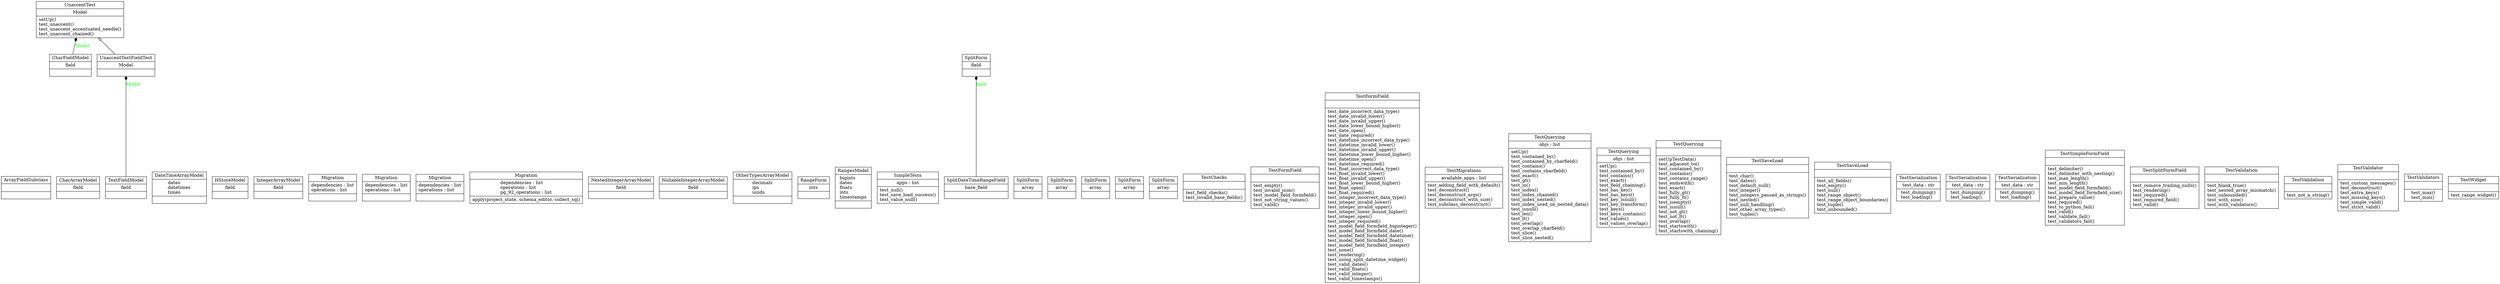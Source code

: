 digraph "classes_41" {
rankdir=BT
charset="utf-8"
"postgres_tests.models.ArrayFieldSubclass" [color="black", fontcolor="black", label=<{ArrayFieldSubclass|<br ALIGN="LEFT"/>|}>, shape="record", style="solid"];
"postgres_tests.models.CharArrayModel" [color="black", fontcolor="black", label=<{CharArrayModel|field<br ALIGN="LEFT"/>|}>, shape="record", style="solid"];
"postgres_tests.models.CharFieldModel" [color="black", fontcolor="black", label=<{CharFieldModel|field<br ALIGN="LEFT"/>|}>, shape="record", style="solid"];
"postgres_tests.models.DateTimeArrayModel" [color="black", fontcolor="black", label=<{DateTimeArrayModel|dates<br ALIGN="LEFT"/>datetimes<br ALIGN="LEFT"/>times<br ALIGN="LEFT"/>|}>, shape="record", style="solid"];
"postgres_tests.models.HStoreModel" [color="black", fontcolor="black", label=<{HStoreModel|field<br ALIGN="LEFT"/>|}>, shape="record", style="solid"];
"postgres_tests.models.IntegerArrayModel" [color="black", fontcolor="black", label=<{IntegerArrayModel|field<br ALIGN="LEFT"/>|}>, shape="record", style="solid"];
"postgres_tests.array_default_migrations.0001_initial.Migration" [color="black", fontcolor="black", label=<{Migration|dependencies : list<br ALIGN="LEFT"/>operations : list<br ALIGN="LEFT"/>|}>, shape="record", style="solid"];
"postgres_tests.array_default_migrations.0002_integerarraymodel_field_2.Migration" [color="black", fontcolor="black", label=<{Migration|dependencies : list<br ALIGN="LEFT"/>operations : list<br ALIGN="LEFT"/>|}>, shape="record", style="solid"];
"postgres_tests.migrations.0001_setup_extensions.Migration" [color="black", fontcolor="black", label=<{Migration|dependencies : list<br ALIGN="LEFT"/>operations : list<br ALIGN="LEFT"/>|}>, shape="record", style="solid"];
"postgres_tests.migrations.0002_create_test_models.Migration" [color="black", fontcolor="black", label=<{Migration|dependencies : list<br ALIGN="LEFT"/>operations : list<br ALIGN="LEFT"/>pg_92_operations : list<br ALIGN="LEFT"/>|apply(project_state, schema_editor, collect_sql)<br ALIGN="LEFT"/>}>, shape="record", style="solid"];
"postgres_tests.models.NestedIntegerArrayModel" [color="black", fontcolor="black", label=<{NestedIntegerArrayModel|field<br ALIGN="LEFT"/>|}>, shape="record", style="solid"];
"postgres_tests.models.NullableIntegerArrayModel" [color="black", fontcolor="black", label=<{NullableIntegerArrayModel|field<br ALIGN="LEFT"/>|}>, shape="record", style="solid"];
"postgres_tests.models.OtherTypesArrayModel" [color="black", fontcolor="black", label=<{OtherTypesArrayModel|decimals<br ALIGN="LEFT"/>ips<br ALIGN="LEFT"/>uuids<br ALIGN="LEFT"/>|}>, shape="record", style="solid"];
"postgres_tests.test_ranges.TestFormField.test_rendering.RangeForm" [color="black", fontcolor="black", label=<{RangeForm|ints<br ALIGN="LEFT"/>|}>, shape="record", style="solid"];
"postgres_tests.models.RangesModel" [color="black", fontcolor="black", label=<{RangesModel|bigints<br ALIGN="LEFT"/>dates<br ALIGN="LEFT"/>floats<br ALIGN="LEFT"/>ints<br ALIGN="LEFT"/>timestamps<br ALIGN="LEFT"/>|}>, shape="record", style="solid"];
"postgres_tests.test_hstore.SimpleTests" [color="black", fontcolor="black", label=<{SimpleTests|apps : list<br ALIGN="LEFT"/>|test_null()<br ALIGN="LEFT"/>test_save_load_success()<br ALIGN="LEFT"/>test_value_null()<br ALIGN="LEFT"/>}>, shape="record", style="solid"];
"postgres_tests.test_ranges.TestFormField.test_using_split_datetime_widget.SplitDateTimeRangeField" [color="black", fontcolor="black", label=<{SplitDateTimeRangeField|base_field<br ALIGN="LEFT"/>|}>, shape="record", style="solid"];
"postgres_tests.test_array.TestSplitFormField.test_valid.SplitForm" [color="black", fontcolor="black", label=<{SplitForm|array<br ALIGN="LEFT"/>|}>, shape="record", style="solid"];
"postgres_tests.test_array.TestSplitFormField.test_required.SplitForm" [color="black", fontcolor="black", label=<{SplitForm|array<br ALIGN="LEFT"/>|}>, shape="record", style="solid"];
"postgres_tests.test_array.TestSplitFormField.test_remove_trailing_nulls.SplitForm" [color="black", fontcolor="black", label=<{SplitForm|array<br ALIGN="LEFT"/>|}>, shape="record", style="solid"];
"postgres_tests.test_array.TestSplitFormField.test_required_field.SplitForm" [color="black", fontcolor="black", label=<{SplitForm|array<br ALIGN="LEFT"/>|}>, shape="record", style="solid"];
"postgres_tests.test_array.TestSplitFormField.test_rendering.SplitForm" [color="black", fontcolor="black", label=<{SplitForm|array<br ALIGN="LEFT"/>|}>, shape="record", style="solid"];
"postgres_tests.test_ranges.TestFormField.test_using_split_datetime_widget.SplitForm" [color="black", fontcolor="black", label=<{SplitForm|field<br ALIGN="LEFT"/>|}>, shape="record", style="solid"];
"postgres_tests.test_array.TestChecks" [color="black", fontcolor="black", label=<{TestChecks|<br ALIGN="LEFT"/>|test_field_checks()<br ALIGN="LEFT"/>test_invalid_base_fields()<br ALIGN="LEFT"/>}>, shape="record", style="solid"];
"postgres_tests.test_hstore.TestFormField" [color="black", fontcolor="black", label=<{TestFormField|<br ALIGN="LEFT"/>|test_empty()<br ALIGN="LEFT"/>test_invalid_json()<br ALIGN="LEFT"/>test_model_field_formfield()<br ALIGN="LEFT"/>test_not_string_values()<br ALIGN="LEFT"/>test_valid()<br ALIGN="LEFT"/>}>, shape="record", style="solid"];
"postgres_tests.test_ranges.TestFormField" [color="black", fontcolor="black", label=<{TestFormField|<br ALIGN="LEFT"/>|test_date_incorrect_data_type()<br ALIGN="LEFT"/>test_date_invalid_lower()<br ALIGN="LEFT"/>test_date_invalid_upper()<br ALIGN="LEFT"/>test_date_lower_bound_higher()<br ALIGN="LEFT"/>test_date_open()<br ALIGN="LEFT"/>test_date_required()<br ALIGN="LEFT"/>test_datetime_incorrect_data_type()<br ALIGN="LEFT"/>test_datetime_invalid_lower()<br ALIGN="LEFT"/>test_datetime_invalid_upper()<br ALIGN="LEFT"/>test_datetime_lower_bound_higher()<br ALIGN="LEFT"/>test_datetime_open()<br ALIGN="LEFT"/>test_datetime_required()<br ALIGN="LEFT"/>test_float_incorrect_data_type()<br ALIGN="LEFT"/>test_float_invalid_lower()<br ALIGN="LEFT"/>test_float_invalid_upper()<br ALIGN="LEFT"/>test_float_lower_bound_higher()<br ALIGN="LEFT"/>test_float_open()<br ALIGN="LEFT"/>test_float_required()<br ALIGN="LEFT"/>test_integer_incorrect_data_type()<br ALIGN="LEFT"/>test_integer_invalid_lower()<br ALIGN="LEFT"/>test_integer_invalid_upper()<br ALIGN="LEFT"/>test_integer_lower_bound_higher()<br ALIGN="LEFT"/>test_integer_open()<br ALIGN="LEFT"/>test_integer_required()<br ALIGN="LEFT"/>test_model_field_formfield_biginteger()<br ALIGN="LEFT"/>test_model_field_formfield_date()<br ALIGN="LEFT"/>test_model_field_formfield_datetime()<br ALIGN="LEFT"/>test_model_field_formfield_float()<br ALIGN="LEFT"/>test_model_field_formfield_integer()<br ALIGN="LEFT"/>test_none()<br ALIGN="LEFT"/>test_rendering()<br ALIGN="LEFT"/>test_using_split_datetime_widget()<br ALIGN="LEFT"/>test_valid_dates()<br ALIGN="LEFT"/>test_valid_floats()<br ALIGN="LEFT"/>test_valid_integer()<br ALIGN="LEFT"/>test_valid_timestamps()<br ALIGN="LEFT"/>}>, shape="record", style="solid"];
"postgres_tests.test_array.TestMigrations" [color="black", fontcolor="black", label=<{TestMigrations|available_apps : list<br ALIGN="LEFT"/>|test_adding_field_with_default()<br ALIGN="LEFT"/>test_deconstruct()<br ALIGN="LEFT"/>test_deconstruct_args()<br ALIGN="LEFT"/>test_deconstruct_with_size()<br ALIGN="LEFT"/>test_subclass_deconstruct()<br ALIGN="LEFT"/>}>, shape="record", style="solid"];
"postgres_tests.test_array.TestQuerying" [color="black", fontcolor="black", label=<{TestQuerying|objs : list<br ALIGN="LEFT"/>|setUp()<br ALIGN="LEFT"/>test_contained_by()<br ALIGN="LEFT"/>test_contained_by_charfield()<br ALIGN="LEFT"/>test_contains()<br ALIGN="LEFT"/>test_contains_charfield()<br ALIGN="LEFT"/>test_exact()<br ALIGN="LEFT"/>test_gt()<br ALIGN="LEFT"/>test_in()<br ALIGN="LEFT"/>test_index()<br ALIGN="LEFT"/>test_index_chained()<br ALIGN="LEFT"/>test_index_nested()<br ALIGN="LEFT"/>test_index_used_on_nested_data()<br ALIGN="LEFT"/>test_isnull()<br ALIGN="LEFT"/>test_len()<br ALIGN="LEFT"/>test_lt()<br ALIGN="LEFT"/>test_overlap()<br ALIGN="LEFT"/>test_overlap_charfield()<br ALIGN="LEFT"/>test_slice()<br ALIGN="LEFT"/>test_slice_nested()<br ALIGN="LEFT"/>}>, shape="record", style="solid"];
"postgres_tests.test_hstore.TestQuerying" [color="black", fontcolor="black", label=<{TestQuerying|objs : list<br ALIGN="LEFT"/>|setUp()<br ALIGN="LEFT"/>test_contained_by()<br ALIGN="LEFT"/>test_contains()<br ALIGN="LEFT"/>test_exact()<br ALIGN="LEFT"/>test_field_chaining()<br ALIGN="LEFT"/>test_has_key()<br ALIGN="LEFT"/>test_has_keys()<br ALIGN="LEFT"/>test_key_isnull()<br ALIGN="LEFT"/>test_key_transform()<br ALIGN="LEFT"/>test_keys()<br ALIGN="LEFT"/>test_keys_contains()<br ALIGN="LEFT"/>test_values()<br ALIGN="LEFT"/>test_values_overlap()<br ALIGN="LEFT"/>}>, shape="record", style="solid"];
"postgres_tests.test_ranges.TestQuerying" [color="black", fontcolor="black", label=<{TestQuerying|<br ALIGN="LEFT"/>|setUpTestData()<br ALIGN="LEFT"/>test_adjacent_to()<br ALIGN="LEFT"/>test_contained_by()<br ALIGN="LEFT"/>test_contains()<br ALIGN="LEFT"/>test_contains_range()<br ALIGN="LEFT"/>test_endswith()<br ALIGN="LEFT"/>test_exact()<br ALIGN="LEFT"/>test_fully_gt()<br ALIGN="LEFT"/>test_fully_lt()<br ALIGN="LEFT"/>test_isempty()<br ALIGN="LEFT"/>test_isnull()<br ALIGN="LEFT"/>test_not_gt()<br ALIGN="LEFT"/>test_not_lt()<br ALIGN="LEFT"/>test_overlap()<br ALIGN="LEFT"/>test_startswith()<br ALIGN="LEFT"/>test_startswith_chaining()<br ALIGN="LEFT"/>}>, shape="record", style="solid"];
"postgres_tests.test_array.TestSaveLoad" [color="black", fontcolor="black", label=<{TestSaveLoad|<br ALIGN="LEFT"/>|test_char()<br ALIGN="LEFT"/>test_dates()<br ALIGN="LEFT"/>test_default_null()<br ALIGN="LEFT"/>test_integer()<br ALIGN="LEFT"/>test_integers_passed_as_strings()<br ALIGN="LEFT"/>test_nested()<br ALIGN="LEFT"/>test_null_handling()<br ALIGN="LEFT"/>test_other_array_types()<br ALIGN="LEFT"/>test_tuples()<br ALIGN="LEFT"/>}>, shape="record", style="solid"];
"postgres_tests.test_ranges.TestSaveLoad" [color="black", fontcolor="black", label=<{TestSaveLoad|<br ALIGN="LEFT"/>|test_all_fields()<br ALIGN="LEFT"/>test_empty()<br ALIGN="LEFT"/>test_null()<br ALIGN="LEFT"/>test_range_object()<br ALIGN="LEFT"/>test_range_object_boundaries()<br ALIGN="LEFT"/>test_tuple()<br ALIGN="LEFT"/>test_unbounded()<br ALIGN="LEFT"/>}>, shape="record", style="solid"];
"postgres_tests.test_array.TestSerialization" [color="black", fontcolor="black", label=<{TestSerialization|test_data : str<br ALIGN="LEFT"/>|test_dumping()<br ALIGN="LEFT"/>test_loading()<br ALIGN="LEFT"/>}>, shape="record", style="solid"];
"postgres_tests.test_hstore.TestSerialization" [color="black", fontcolor="black", label=<{TestSerialization|test_data : str<br ALIGN="LEFT"/>|test_dumping()<br ALIGN="LEFT"/>test_loading()<br ALIGN="LEFT"/>}>, shape="record", style="solid"];
"postgres_tests.test_ranges.TestSerialization" [color="black", fontcolor="black", label=<{TestSerialization|test_data : str<br ALIGN="LEFT"/>|test_dumping()<br ALIGN="LEFT"/>test_loading()<br ALIGN="LEFT"/>}>, shape="record", style="solid"];
"postgres_tests.test_array.TestSimpleFormField" [color="black", fontcolor="black", label=<{TestSimpleFormField|<br ALIGN="LEFT"/>|test_delimiter()<br ALIGN="LEFT"/>test_delimiter_with_nesting()<br ALIGN="LEFT"/>test_max_length()<br ALIGN="LEFT"/>test_min_length()<br ALIGN="LEFT"/>test_model_field_formfield()<br ALIGN="LEFT"/>test_model_field_formfield_size()<br ALIGN="LEFT"/>test_prepare_value()<br ALIGN="LEFT"/>test_required()<br ALIGN="LEFT"/>test_to_python_fail()<br ALIGN="LEFT"/>test_valid()<br ALIGN="LEFT"/>test_validate_fail()<br ALIGN="LEFT"/>test_validators_fail()<br ALIGN="LEFT"/>}>, shape="record", style="solid"];
"postgres_tests.test_array.TestSplitFormField" [color="black", fontcolor="black", label=<{TestSplitFormField|<br ALIGN="LEFT"/>|test_remove_trailing_nulls()<br ALIGN="LEFT"/>test_rendering()<br ALIGN="LEFT"/>test_required()<br ALIGN="LEFT"/>test_required_field()<br ALIGN="LEFT"/>test_valid()<br ALIGN="LEFT"/>}>, shape="record", style="solid"];
"postgres_tests.test_array.TestValidation" [color="black", fontcolor="black", label=<{TestValidation|<br ALIGN="LEFT"/>|test_blank_true()<br ALIGN="LEFT"/>test_nested_array_mismatch()<br ALIGN="LEFT"/>test_unbounded()<br ALIGN="LEFT"/>test_with_size()<br ALIGN="LEFT"/>test_with_validators()<br ALIGN="LEFT"/>}>, shape="record", style="solid"];
"postgres_tests.test_hstore.TestValidation" [color="black", fontcolor="black", label=<{TestValidation|<br ALIGN="LEFT"/>|test_not_a_string()<br ALIGN="LEFT"/>}>, shape="record", style="solid"];
"postgres_tests.test_hstore.TestValidator" [color="black", fontcolor="black", label=<{TestValidator|<br ALIGN="LEFT"/>|test_custom_messages()<br ALIGN="LEFT"/>test_deconstruct()<br ALIGN="LEFT"/>test_extra_keys()<br ALIGN="LEFT"/>test_missing_keys()<br ALIGN="LEFT"/>test_simple_valid()<br ALIGN="LEFT"/>test_strict_valid()<br ALIGN="LEFT"/>}>, shape="record", style="solid"];
"postgres_tests.test_ranges.TestValidators" [color="black", fontcolor="black", label=<{TestValidators|<br ALIGN="LEFT"/>|test_max()<br ALIGN="LEFT"/>test_min()<br ALIGN="LEFT"/>}>, shape="record", style="solid"];
"postgres_tests.test_ranges.TestWidget" [color="black", fontcolor="black", label=<{TestWidget|<br ALIGN="LEFT"/>|test_range_widget()<br ALIGN="LEFT"/>}>, shape="record", style="solid"];
"postgres_tests.models.TextFieldModel" [color="black", fontcolor="black", label=<{TextFieldModel|field<br ALIGN="LEFT"/>|}>, shape="record", style="solid"];
"postgres_tests.test_unaccent.UnaccentTest" [color="black", fontcolor="black", label=<{UnaccentTest|Model<br ALIGN="LEFT"/>|setUp()<br ALIGN="LEFT"/>test_unaccent()<br ALIGN="LEFT"/>test_unaccent_accentuated_needle()<br ALIGN="LEFT"/>test_unaccent_chained()<br ALIGN="LEFT"/>}>, shape="record", style="solid"];
"postgres_tests.test_unaccent.UnaccentTextFieldTest" [color="black", fontcolor="black", label=<{UnaccentTextFieldTest|Model<br ALIGN="LEFT"/>|}>, shape="record", style="solid"];
"postgres_tests.test_unaccent.UnaccentTextFieldTest" -> "postgres_tests.test_unaccent.UnaccentTest" [arrowhead="empty", arrowtail="none"];
"postgres_tests.models.CharFieldModel" -> "postgres_tests.test_unaccent.UnaccentTest" [arrowhead="diamond", arrowtail="none", fontcolor="green", label="Model", style="solid"];
"postgres_tests.models.TextFieldModel" -> "postgres_tests.test_unaccent.UnaccentTextFieldTest" [arrowhead="diamond", arrowtail="none", fontcolor="green", label="Model", style="solid"];
"postgres_tests.test_ranges.TestFormField.test_using_split_datetime_widget.SplitDateTimeRangeField" -> "postgres_tests.test_ranges.TestFormField.test_using_split_datetime_widget.SplitForm" [arrowhead="diamond", arrowtail="none", fontcolor="green", label="field", style="solid"];
}
